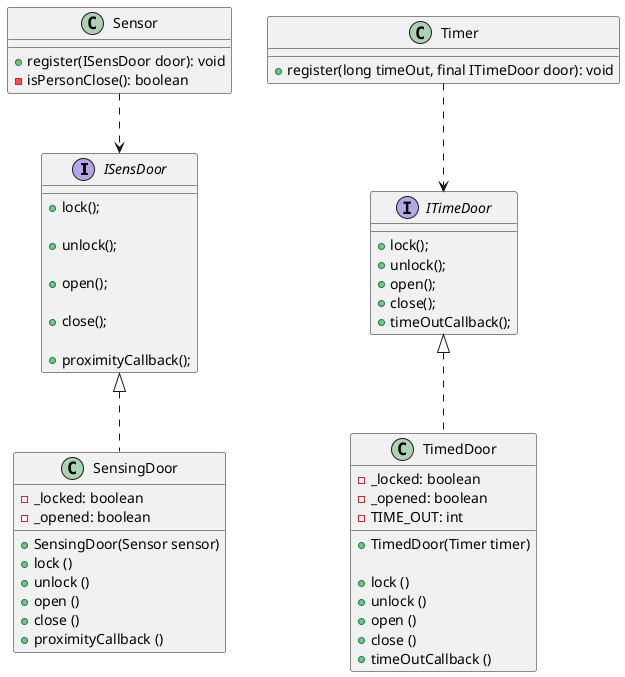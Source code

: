 @startuml

interface ISensDoor {
    +lock();

    +unlock();

    +open();

    +close();

    +proximityCallback();
}
interface ITimeDoor {
    +lock();
    +unlock();
    +open();
    +close();
    +timeOutCallback();
}
class SensingDoor  {
    - _locked: boolean
    - _opened: boolean

    + SensingDoor(Sensor sensor)
    + lock ()
    + unlock ()
    + open ()
    + close ()
    + proximityCallback ()
}
class TimedDoor  {
    - _locked: boolean
    - _opened: boolean
    - TIME_OUT: int
    + TimedDoor(Timer timer)

    + lock ()
    + unlock ()
    + open ()
    + close ()
    + timeOutCallback ()
}

class Sensor {
    + register(ISensDoor door): void
    - isPersonClose(): boolean

}

class Timer {
    + register(long timeOut, final ITimeDoor door): void
}

ISensDoor <|.. SensingDoor
ITimeDoor <|.. TimedDoor
Sensor ..> ISensDoor
Timer ..> ITimeDoor


@enduml